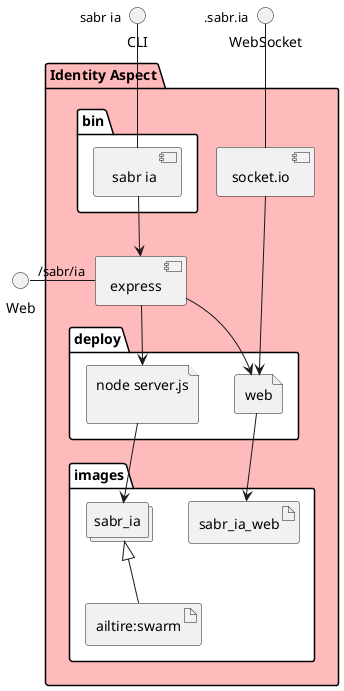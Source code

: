 @startuml
  interface CLI
  interface Web
  interface WebSocket
package "Identity Aspect" #ffbbbb {
  component express as REST
  component socket.io as socket
  folder bin #ffffff {
    component " sabr ia" as binName
  }
  binName --> REST

  folder deploy #ffffff {
      file "node server.js\n" as sabr_ia_container
      REST --> sabr_ia_container

  
    file "web" as web_container
    REST --> web_container
    socket ---> web_container
  
  }
  folder images #ffffff {
    collections "sabr_ia" as sabr_iaimage
    artifact "ailtire:swarm" as ailtireswarm
    sabr_iaimage <|-- ailtireswarm
    sabr_ia_container --> sabr_iaimage

  
      artifact "sabr_ia_web" as sabr_ia_web
      web_container --> sabr_ia_web
    
  }
}
CLI " sabr ia" -- binName
Web "/sabr/ia" - REST
WebSocket ".sabr.ia" -- socket

@enduml

